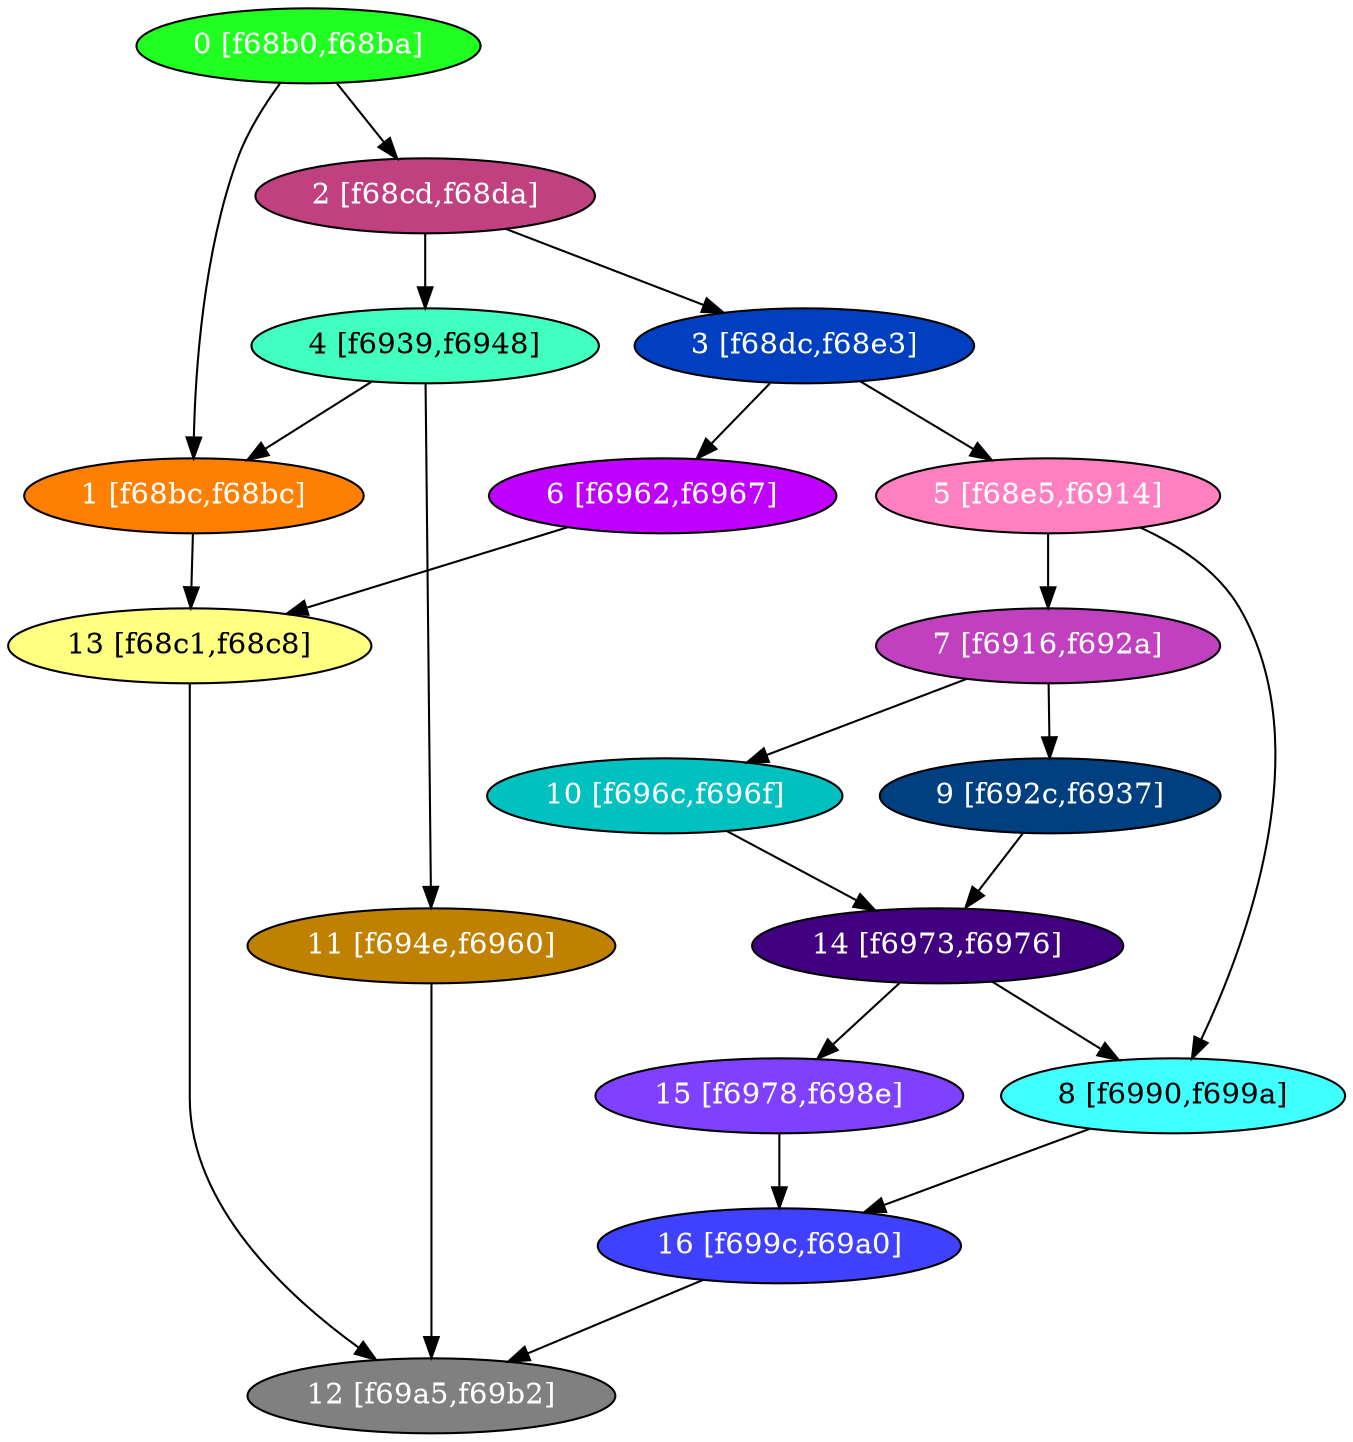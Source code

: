 diGraph libnss3{
	libnss3_0  [style=filled fillcolor="#20FF20" fontcolor="#ffffff" shape=oval label="0 [f68b0,f68ba]"]
	libnss3_1  [style=filled fillcolor="#FF8000" fontcolor="#ffffff" shape=oval label="1 [f68bc,f68bc]"]
	libnss3_2  [style=filled fillcolor="#C04080" fontcolor="#ffffff" shape=oval label="2 [f68cd,f68da]"]
	libnss3_3  [style=filled fillcolor="#0040C0" fontcolor="#ffffff" shape=oval label="3 [f68dc,f68e3]"]
	libnss3_4  [style=filled fillcolor="#40FFC0" fontcolor="#000000" shape=oval label="4 [f6939,f6948]"]
	libnss3_5  [style=filled fillcolor="#FF80C0" fontcolor="#ffffff" shape=oval label="5 [f68e5,f6914]"]
	libnss3_6  [style=filled fillcolor="#C000FF" fontcolor="#ffffff" shape=oval label="6 [f6962,f6967]"]
	libnss3_7  [style=filled fillcolor="#C040C0" fontcolor="#ffffff" shape=oval label="7 [f6916,f692a]"]
	libnss3_8  [style=filled fillcolor="#40FFFF" fontcolor="#000000" shape=oval label="8 [f6990,f699a]"]
	libnss3_9  [style=filled fillcolor="#004080" fontcolor="#ffffff" shape=oval label="9 [f692c,f6937]"]
	libnss3_a  [style=filled fillcolor="#00C0C0" fontcolor="#ffffff" shape=oval label="10 [f696c,f696f]"]
	libnss3_b  [style=filled fillcolor="#C08000" fontcolor="#ffffff" shape=oval label="11 [f694e,f6960]"]
	libnss3_c  [style=filled fillcolor="#808080" fontcolor="#ffffff" shape=oval label="12 [f69a5,f69b2]"]
	libnss3_d  [style=filled fillcolor="#FFFF80" fontcolor="#000000" shape=oval label="13 [f68c1,f68c8]"]
	libnss3_e  [style=filled fillcolor="#400080" fontcolor="#ffffff" shape=oval label="14 [f6973,f6976]"]
	libnss3_f  [style=filled fillcolor="#8040FF" fontcolor="#ffffff" shape=oval label="15 [f6978,f698e]"]
	libnss3_10  [style=filled fillcolor="#4040FF" fontcolor="#ffffff" shape=oval label="16 [f699c,f69a0]"]

	libnss3_0 -> libnss3_1
	libnss3_0 -> libnss3_2
	libnss3_1 -> libnss3_d
	libnss3_2 -> libnss3_3
	libnss3_2 -> libnss3_4
	libnss3_3 -> libnss3_5
	libnss3_3 -> libnss3_6
	libnss3_4 -> libnss3_1
	libnss3_4 -> libnss3_b
	libnss3_5 -> libnss3_7
	libnss3_5 -> libnss3_8
	libnss3_6 -> libnss3_d
	libnss3_7 -> libnss3_9
	libnss3_7 -> libnss3_a
	libnss3_8 -> libnss3_10
	libnss3_9 -> libnss3_e
	libnss3_a -> libnss3_e
	libnss3_b -> libnss3_c
	libnss3_d -> libnss3_c
	libnss3_e -> libnss3_8
	libnss3_e -> libnss3_f
	libnss3_f -> libnss3_10
	libnss3_10 -> libnss3_c
}